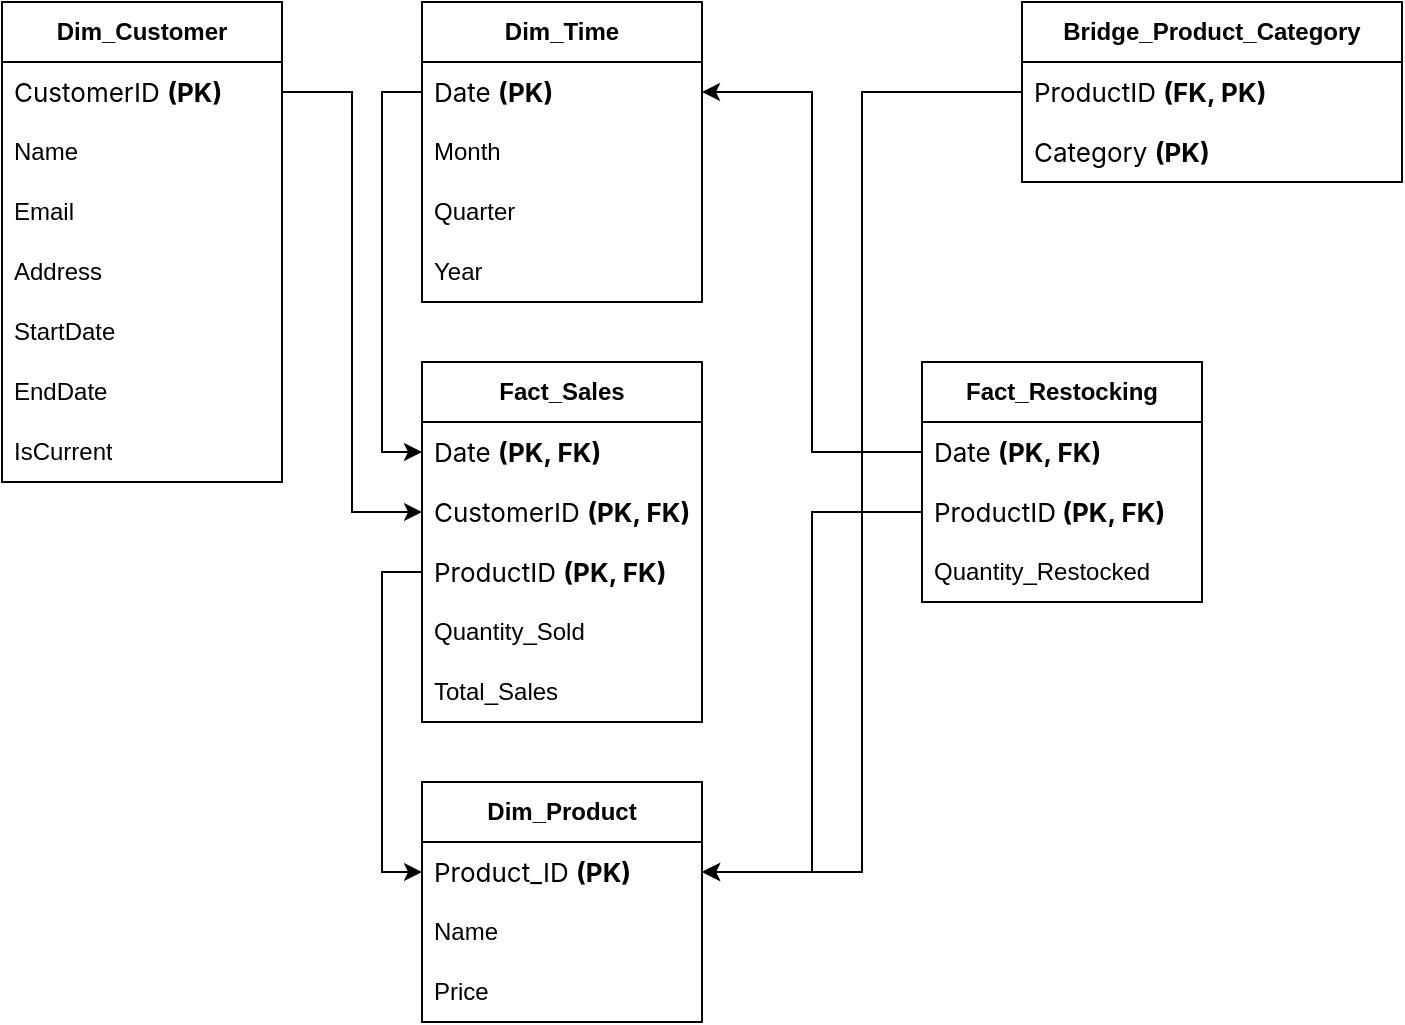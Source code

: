 <mxfile version="27.1.5">
  <diagram name="Страница — 1" id="CXULqUmNx9YOhUhC4xkc">
    <mxGraphModel grid="1" page="1" gridSize="10" guides="1" tooltips="1" connect="1" arrows="1" fold="1" pageScale="1" pageWidth="827" pageHeight="1169" math="0" shadow="0">
      <root>
        <mxCell id="0" />
        <mxCell id="1" parent="0" />
        <mxCell id="qWQkdjZ5Y740RFHdvfB2-15" value="&lt;span style=&quot;font-weight: 700;&quot;&gt;Dim_Customer&lt;/span&gt;" style="swimlane;fontStyle=0;childLayout=stackLayout;horizontal=1;startSize=30;horizontalStack=0;resizeParent=1;resizeParentMax=0;resizeLast=0;collapsible=1;marginBottom=0;whiteSpace=wrap;html=1;" vertex="1" parent="1">
          <mxGeometry x="40" y="40" width="140" height="240" as="geometry" />
        </mxCell>
        <mxCell id="qWQkdjZ5Y740RFHdvfB2-16" value="&lt;span style=&quot;font-family: -apple-system, BlinkMacSystemFont, Roboto, &amp;quot;Helvetica Neue&amp;quot;, Geneva, &amp;quot;Noto Sans Armenian&amp;quot;, &amp;quot;Noto Sans Bengali&amp;quot;, &amp;quot;Noto Sans Cherokee&amp;quot;, &amp;quot;Noto Sans Devanagari&amp;quot;, &amp;quot;Noto Sans Ethiopic&amp;quot;, &amp;quot;Noto Sans Georgian&amp;quot;, &amp;quot;Noto Sans Hebrew&amp;quot;, &amp;quot;Noto Sans Kannada&amp;quot;, &amp;quot;Noto Sans Khmer&amp;quot;, &amp;quot;Noto Sans Lao&amp;quot;, &amp;quot;Noto Sans Osmanya&amp;quot;, &amp;quot;Noto Sans Tamil&amp;quot;, &amp;quot;Noto Sans Telugu&amp;quot;, &amp;quot;Noto Sans Thai&amp;quot;, arial, Tahoma, verdana, sans-serif; font-size: 13px; white-space-collapse: break-spaces; background-color: rgb(255, 255, 255);&quot;&gt;CustomerID &lt;b&gt;(PK)&lt;/b&gt;&lt;/span&gt;" style="text;strokeColor=none;fillColor=none;align=left;verticalAlign=middle;spacingLeft=4;spacingRight=4;overflow=hidden;points=[[0,0.5],[1,0.5]];portConstraint=eastwest;rotatable=0;whiteSpace=wrap;html=1;" vertex="1" parent="qWQkdjZ5Y740RFHdvfB2-15">
          <mxGeometry y="30" width="140" height="30" as="geometry" />
        </mxCell>
        <mxCell id="qWQkdjZ5Y740RFHdvfB2-17" value="&lt;span style=&quot;text-align: center; text-wrap-mode: nowrap;&quot;&gt;Name&lt;/span&gt;" style="text;strokeColor=none;fillColor=none;align=left;verticalAlign=middle;spacingLeft=4;spacingRight=4;overflow=hidden;points=[[0,0.5],[1,0.5]];portConstraint=eastwest;rotatable=0;whiteSpace=wrap;html=1;" vertex="1" parent="qWQkdjZ5Y740RFHdvfB2-15">
          <mxGeometry y="60" width="140" height="30" as="geometry" />
        </mxCell>
        <mxCell id="qWQkdjZ5Y740RFHdvfB2-18" value="&lt;span style=&quot;text-align: center; text-wrap-mode: nowrap;&quot;&gt;Email&lt;/span&gt;" style="text;strokeColor=none;fillColor=none;align=left;verticalAlign=middle;spacingLeft=4;spacingRight=4;overflow=hidden;points=[[0,0.5],[1,0.5]];portConstraint=eastwest;rotatable=0;whiteSpace=wrap;html=1;" vertex="1" parent="qWQkdjZ5Y740RFHdvfB2-15">
          <mxGeometry y="90" width="140" height="30" as="geometry" />
        </mxCell>
        <mxCell id="qWQkdjZ5Y740RFHdvfB2-19" value="&lt;span style=&quot;text-align: center; text-wrap-mode: nowrap;&quot;&gt;Address&lt;/span&gt;" style="text;strokeColor=none;fillColor=none;align=left;verticalAlign=middle;spacingLeft=4;spacingRight=4;overflow=hidden;points=[[0,0.5],[1,0.5]];portConstraint=eastwest;rotatable=0;whiteSpace=wrap;html=1;" vertex="1" parent="qWQkdjZ5Y740RFHdvfB2-15">
          <mxGeometry y="120" width="140" height="30" as="geometry" />
        </mxCell>
        <mxCell id="qWQkdjZ5Y740RFHdvfB2-20" value="&lt;span style=&quot;text-align: center; text-wrap-mode: nowrap;&quot;&gt;StartDate&lt;/span&gt;" style="text;strokeColor=none;fillColor=none;align=left;verticalAlign=middle;spacingLeft=4;spacingRight=4;overflow=hidden;points=[[0,0.5],[1,0.5]];portConstraint=eastwest;rotatable=0;whiteSpace=wrap;html=1;" vertex="1" parent="qWQkdjZ5Y740RFHdvfB2-15">
          <mxGeometry y="150" width="140" height="30" as="geometry" />
        </mxCell>
        <mxCell id="qWQkdjZ5Y740RFHdvfB2-21" value="EndDate" style="text;strokeColor=none;fillColor=none;align=left;verticalAlign=middle;spacingLeft=4;spacingRight=4;overflow=hidden;points=[[0,0.5],[1,0.5]];portConstraint=eastwest;rotatable=0;whiteSpace=wrap;html=1;" vertex="1" parent="qWQkdjZ5Y740RFHdvfB2-15">
          <mxGeometry y="180" width="140" height="30" as="geometry" />
        </mxCell>
        <mxCell id="qWQkdjZ5Y740RFHdvfB2-42" value="IsCurrent" style="text;strokeColor=none;fillColor=none;align=left;verticalAlign=middle;spacingLeft=4;spacingRight=4;overflow=hidden;points=[[0,0.5],[1,0.5]];portConstraint=eastwest;rotatable=0;whiteSpace=wrap;html=1;" vertex="1" parent="qWQkdjZ5Y740RFHdvfB2-15">
          <mxGeometry y="210" width="140" height="30" as="geometry" />
        </mxCell>
        <mxCell id="qWQkdjZ5Y740RFHdvfB2-22" value="&lt;span style=&quot;font-weight: 700;&quot;&gt;Dim_Time&lt;/span&gt;" style="swimlane;fontStyle=0;childLayout=stackLayout;horizontal=1;startSize=30;horizontalStack=0;resizeParent=1;resizeParentMax=0;resizeLast=0;collapsible=1;marginBottom=0;whiteSpace=wrap;html=1;" vertex="1" parent="1">
          <mxGeometry x="250" y="40" width="140" height="150" as="geometry" />
        </mxCell>
        <mxCell id="qWQkdjZ5Y740RFHdvfB2-23" value="&lt;span style=&quot;font-family: -apple-system, BlinkMacSystemFont, Roboto, &amp;quot;Helvetica Neue&amp;quot;, Geneva, &amp;quot;Noto Sans Armenian&amp;quot;, &amp;quot;Noto Sans Bengali&amp;quot;, &amp;quot;Noto Sans Cherokee&amp;quot;, &amp;quot;Noto Sans Devanagari&amp;quot;, &amp;quot;Noto Sans Ethiopic&amp;quot;, &amp;quot;Noto Sans Georgian&amp;quot;, &amp;quot;Noto Sans Hebrew&amp;quot;, &amp;quot;Noto Sans Kannada&amp;quot;, &amp;quot;Noto Sans Khmer&amp;quot;, &amp;quot;Noto Sans Lao&amp;quot;, &amp;quot;Noto Sans Osmanya&amp;quot;, &amp;quot;Noto Sans Tamil&amp;quot;, &amp;quot;Noto Sans Telugu&amp;quot;, &amp;quot;Noto Sans Thai&amp;quot;, arial, Tahoma, verdana, sans-serif; font-size: 13px; white-space-collapse: break-spaces; background-color: rgb(255, 255, 255);&quot;&gt;Date &lt;b&gt;(PK)&lt;/b&gt;&lt;/span&gt;" style="text;strokeColor=none;fillColor=none;align=left;verticalAlign=middle;spacingLeft=4;spacingRight=4;overflow=hidden;points=[[0,0.5],[1,0.5]];portConstraint=eastwest;rotatable=0;whiteSpace=wrap;html=1;" vertex="1" parent="qWQkdjZ5Y740RFHdvfB2-22">
          <mxGeometry y="30" width="140" height="30" as="geometry" />
        </mxCell>
        <mxCell id="qWQkdjZ5Y740RFHdvfB2-24" value="Month" style="text;strokeColor=none;fillColor=none;align=left;verticalAlign=middle;spacingLeft=4;spacingRight=4;overflow=hidden;points=[[0,0.5],[1,0.5]];portConstraint=eastwest;rotatable=0;whiteSpace=wrap;html=1;" vertex="1" parent="qWQkdjZ5Y740RFHdvfB2-22">
          <mxGeometry y="60" width="140" height="30" as="geometry" />
        </mxCell>
        <mxCell id="qWQkdjZ5Y740RFHdvfB2-25" value="Quarter" style="text;strokeColor=none;fillColor=none;align=left;verticalAlign=middle;spacingLeft=4;spacingRight=4;overflow=hidden;points=[[0,0.5],[1,0.5]];portConstraint=eastwest;rotatable=0;whiteSpace=wrap;html=1;" vertex="1" parent="qWQkdjZ5Y740RFHdvfB2-22">
          <mxGeometry y="90" width="140" height="30" as="geometry" />
        </mxCell>
        <mxCell id="qWQkdjZ5Y740RFHdvfB2-43" value="Year" style="text;strokeColor=none;fillColor=none;align=left;verticalAlign=middle;spacingLeft=4;spacingRight=4;overflow=hidden;points=[[0,0.5],[1,0.5]];portConstraint=eastwest;rotatable=0;whiteSpace=wrap;html=1;" vertex="1" parent="qWQkdjZ5Y740RFHdvfB2-22">
          <mxGeometry y="120" width="140" height="30" as="geometry" />
        </mxCell>
        <mxCell id="qWQkdjZ5Y740RFHdvfB2-26" value="&lt;span style=&quot;font-weight: 700;&quot;&gt;Dim_Product&lt;/span&gt;" style="swimlane;fontStyle=0;childLayout=stackLayout;horizontal=1;startSize=30;horizontalStack=0;resizeParent=1;resizeParentMax=0;resizeLast=0;collapsible=1;marginBottom=0;whiteSpace=wrap;html=1;" vertex="1" parent="1">
          <mxGeometry x="250" y="430" width="140" height="120" as="geometry" />
        </mxCell>
        <mxCell id="qWQkdjZ5Y740RFHdvfB2-27" value="&lt;span style=&quot;font-family: -apple-system, BlinkMacSystemFont, Roboto, &amp;quot;Helvetica Neue&amp;quot;, Geneva, &amp;quot;Noto Sans Armenian&amp;quot;, &amp;quot;Noto Sans Bengali&amp;quot;, &amp;quot;Noto Sans Cherokee&amp;quot;, &amp;quot;Noto Sans Devanagari&amp;quot;, &amp;quot;Noto Sans Ethiopic&amp;quot;, &amp;quot;Noto Sans Georgian&amp;quot;, &amp;quot;Noto Sans Hebrew&amp;quot;, &amp;quot;Noto Sans Kannada&amp;quot;, &amp;quot;Noto Sans Khmer&amp;quot;, &amp;quot;Noto Sans Lao&amp;quot;, &amp;quot;Noto Sans Osmanya&amp;quot;, &amp;quot;Noto Sans Tamil&amp;quot;, &amp;quot;Noto Sans Telugu&amp;quot;, &amp;quot;Noto Sans Thai&amp;quot;, arial, Tahoma, verdana, sans-serif; font-size: 13px; white-space-collapse: break-spaces; background-color: rgb(255, 255, 255);&quot;&gt;Product_ID &lt;b&gt;(PK)&lt;/b&gt;&lt;/span&gt;" style="text;strokeColor=none;fillColor=none;align=left;verticalAlign=middle;spacingLeft=4;spacingRight=4;overflow=hidden;points=[[0,0.5],[1,0.5]];portConstraint=eastwest;rotatable=0;whiteSpace=wrap;html=1;" vertex="1" parent="qWQkdjZ5Y740RFHdvfB2-26">
          <mxGeometry y="30" width="140" height="30" as="geometry" />
        </mxCell>
        <mxCell id="qWQkdjZ5Y740RFHdvfB2-28" value="Name" style="text;strokeColor=none;fillColor=none;align=left;verticalAlign=middle;spacingLeft=4;spacingRight=4;overflow=hidden;points=[[0,0.5],[1,0.5]];portConstraint=eastwest;rotatable=0;whiteSpace=wrap;html=1;" vertex="1" parent="qWQkdjZ5Y740RFHdvfB2-26">
          <mxGeometry y="60" width="140" height="30" as="geometry" />
        </mxCell>
        <mxCell id="qWQkdjZ5Y740RFHdvfB2-29" value="Price" style="text;strokeColor=none;fillColor=none;align=left;verticalAlign=middle;spacingLeft=4;spacingRight=4;overflow=hidden;points=[[0,0.5],[1,0.5]];portConstraint=eastwest;rotatable=0;whiteSpace=wrap;html=1;" vertex="1" parent="qWQkdjZ5Y740RFHdvfB2-26">
          <mxGeometry y="90" width="140" height="30" as="geometry" />
        </mxCell>
        <mxCell id="qWQkdjZ5Y740RFHdvfB2-30" value="&lt;span style=&quot;font-weight: 700;&quot;&gt;Fact_Sales&lt;/span&gt;" style="swimlane;fontStyle=0;childLayout=stackLayout;horizontal=1;startSize=30;horizontalStack=0;resizeParent=1;resizeParentMax=0;resizeLast=0;collapsible=1;marginBottom=0;whiteSpace=wrap;html=1;" vertex="1" parent="1">
          <mxGeometry x="250" y="220" width="140" height="180" as="geometry" />
        </mxCell>
        <mxCell id="qWQkdjZ5Y740RFHdvfB2-31" value="&lt;span style=&quot;font-family: -apple-system, BlinkMacSystemFont, Roboto, &amp;quot;Helvetica Neue&amp;quot;, Geneva, &amp;quot;Noto Sans Armenian&amp;quot;, &amp;quot;Noto Sans Bengali&amp;quot;, &amp;quot;Noto Sans Cherokee&amp;quot;, &amp;quot;Noto Sans Devanagari&amp;quot;, &amp;quot;Noto Sans Ethiopic&amp;quot;, &amp;quot;Noto Sans Georgian&amp;quot;, &amp;quot;Noto Sans Hebrew&amp;quot;, &amp;quot;Noto Sans Kannada&amp;quot;, &amp;quot;Noto Sans Khmer&amp;quot;, &amp;quot;Noto Sans Lao&amp;quot;, &amp;quot;Noto Sans Osmanya&amp;quot;, &amp;quot;Noto Sans Tamil&amp;quot;, &amp;quot;Noto Sans Telugu&amp;quot;, &amp;quot;Noto Sans Thai&amp;quot;, arial, Tahoma, verdana, sans-serif; font-size: 13px; white-space-collapse: break-spaces; background-color: rgb(255, 255, 255);&quot;&gt;Date &lt;b&gt;(PK, FK)&lt;/b&gt;&lt;/span&gt;" style="text;strokeColor=none;fillColor=none;align=left;verticalAlign=middle;spacingLeft=4;spacingRight=4;overflow=hidden;points=[[0,0.5],[1,0.5]];portConstraint=eastwest;rotatable=0;whiteSpace=wrap;html=1;" vertex="1" parent="qWQkdjZ5Y740RFHdvfB2-30">
          <mxGeometry y="30" width="140" height="30" as="geometry" />
        </mxCell>
        <mxCell id="qWQkdjZ5Y740RFHdvfB2-32" value="&lt;span style=&quot;font-family: -apple-system, BlinkMacSystemFont, Roboto, &amp;quot;Helvetica Neue&amp;quot;, Geneva, &amp;quot;Noto Sans Armenian&amp;quot;, &amp;quot;Noto Sans Bengali&amp;quot;, &amp;quot;Noto Sans Cherokee&amp;quot;, &amp;quot;Noto Sans Devanagari&amp;quot;, &amp;quot;Noto Sans Ethiopic&amp;quot;, &amp;quot;Noto Sans Georgian&amp;quot;, &amp;quot;Noto Sans Hebrew&amp;quot;, &amp;quot;Noto Sans Kannada&amp;quot;, &amp;quot;Noto Sans Khmer&amp;quot;, &amp;quot;Noto Sans Lao&amp;quot;, &amp;quot;Noto Sans Osmanya&amp;quot;, &amp;quot;Noto Sans Tamil&amp;quot;, &amp;quot;Noto Sans Telugu&amp;quot;, &amp;quot;Noto Sans Thai&amp;quot;, arial, Tahoma, verdana, sans-serif; font-size: 13px; white-space-collapse: break-spaces; background-color: rgb(255, 255, 255);&quot;&gt;CustomerID &lt;b&gt;(PK, FK)&lt;/b&gt;&lt;/span&gt;" style="text;strokeColor=none;fillColor=none;align=left;verticalAlign=middle;spacingLeft=4;spacingRight=4;overflow=hidden;points=[[0,0.5],[1,0.5]];portConstraint=eastwest;rotatable=0;whiteSpace=wrap;html=1;" vertex="1" parent="qWQkdjZ5Y740RFHdvfB2-30">
          <mxGeometry y="60" width="140" height="30" as="geometry" />
        </mxCell>
        <mxCell id="qWQkdjZ5Y740RFHdvfB2-33" value="&lt;span style=&quot;font-family: -apple-system, BlinkMacSystemFont, Roboto, &amp;quot;Helvetica Neue&amp;quot;, Geneva, &amp;quot;Noto Sans Armenian&amp;quot;, &amp;quot;Noto Sans Bengali&amp;quot;, &amp;quot;Noto Sans Cherokee&amp;quot;, &amp;quot;Noto Sans Devanagari&amp;quot;, &amp;quot;Noto Sans Ethiopic&amp;quot;, &amp;quot;Noto Sans Georgian&amp;quot;, &amp;quot;Noto Sans Hebrew&amp;quot;, &amp;quot;Noto Sans Kannada&amp;quot;, &amp;quot;Noto Sans Khmer&amp;quot;, &amp;quot;Noto Sans Lao&amp;quot;, &amp;quot;Noto Sans Osmanya&amp;quot;, &amp;quot;Noto Sans Tamil&amp;quot;, &amp;quot;Noto Sans Telugu&amp;quot;, &amp;quot;Noto Sans Thai&amp;quot;, arial, Tahoma, verdana, sans-serif; font-size: 13px; white-space-collapse: break-spaces; background-color: rgb(255, 255, 255);&quot;&gt;ProductID &lt;b&gt;(PK, FK)&lt;/b&gt;&lt;/span&gt;" style="text;strokeColor=none;fillColor=none;align=left;verticalAlign=middle;spacingLeft=4;spacingRight=4;overflow=hidden;points=[[0,0.5],[1,0.5]];portConstraint=eastwest;rotatable=0;whiteSpace=wrap;html=1;" vertex="1" parent="qWQkdjZ5Y740RFHdvfB2-30">
          <mxGeometry y="90" width="140" height="30" as="geometry" />
        </mxCell>
        <mxCell id="qWQkdjZ5Y740RFHdvfB2-44" value="Quantity_Sold" style="text;strokeColor=none;fillColor=none;align=left;verticalAlign=middle;spacingLeft=4;spacingRight=4;overflow=hidden;points=[[0,0.5],[1,0.5]];portConstraint=eastwest;rotatable=0;whiteSpace=wrap;html=1;" vertex="1" parent="qWQkdjZ5Y740RFHdvfB2-30">
          <mxGeometry y="120" width="140" height="30" as="geometry" />
        </mxCell>
        <mxCell id="qWQkdjZ5Y740RFHdvfB2-45" value="Total_Sales" style="text;strokeColor=none;fillColor=none;align=left;verticalAlign=middle;spacingLeft=4;spacingRight=4;overflow=hidden;points=[[0,0.5],[1,0.5]];portConstraint=eastwest;rotatable=0;whiteSpace=wrap;html=1;" vertex="1" parent="qWQkdjZ5Y740RFHdvfB2-30">
          <mxGeometry y="150" width="140" height="30" as="geometry" />
        </mxCell>
        <mxCell id="qWQkdjZ5Y740RFHdvfB2-34" value="&lt;b&gt;Fact_Restocking&lt;/b&gt;" style="swimlane;fontStyle=0;childLayout=stackLayout;horizontal=1;startSize=30;horizontalStack=0;resizeParent=1;resizeParentMax=0;resizeLast=0;collapsible=1;marginBottom=0;whiteSpace=wrap;html=1;" vertex="1" parent="1">
          <mxGeometry x="500" y="220" width="140" height="120" as="geometry" />
        </mxCell>
        <mxCell id="qWQkdjZ5Y740RFHdvfB2-35" value="&lt;span style=&quot;font-family: -apple-system, BlinkMacSystemFont, Roboto, &amp;quot;Helvetica Neue&amp;quot;, Geneva, &amp;quot;Noto Sans Armenian&amp;quot;, &amp;quot;Noto Sans Bengali&amp;quot;, &amp;quot;Noto Sans Cherokee&amp;quot;, &amp;quot;Noto Sans Devanagari&amp;quot;, &amp;quot;Noto Sans Ethiopic&amp;quot;, &amp;quot;Noto Sans Georgian&amp;quot;, &amp;quot;Noto Sans Hebrew&amp;quot;, &amp;quot;Noto Sans Kannada&amp;quot;, &amp;quot;Noto Sans Khmer&amp;quot;, &amp;quot;Noto Sans Lao&amp;quot;, &amp;quot;Noto Sans Osmanya&amp;quot;, &amp;quot;Noto Sans Tamil&amp;quot;, &amp;quot;Noto Sans Telugu&amp;quot;, &amp;quot;Noto Sans Thai&amp;quot;, arial, Tahoma, verdana, sans-serif; font-size: 13px; white-space-collapse: break-spaces; background-color: rgb(255, 255, 255);&quot;&gt;Date &lt;b&gt;(PK, FK)&lt;/b&gt;&lt;/span&gt;" style="text;strokeColor=none;fillColor=none;align=left;verticalAlign=middle;spacingLeft=4;spacingRight=4;overflow=hidden;points=[[0,0.5],[1,0.5]];portConstraint=eastwest;rotatable=0;whiteSpace=wrap;html=1;" vertex="1" parent="qWQkdjZ5Y740RFHdvfB2-34">
          <mxGeometry y="30" width="140" height="30" as="geometry" />
        </mxCell>
        <mxCell id="qWQkdjZ5Y740RFHdvfB2-36" value="&lt;span style=&quot;font-family: -apple-system, BlinkMacSystemFont, Roboto, &amp;quot;Helvetica Neue&amp;quot;, Geneva, &amp;quot;Noto Sans Armenian&amp;quot;, &amp;quot;Noto Sans Bengali&amp;quot;, &amp;quot;Noto Sans Cherokee&amp;quot;, &amp;quot;Noto Sans Devanagari&amp;quot;, &amp;quot;Noto Sans Ethiopic&amp;quot;, &amp;quot;Noto Sans Georgian&amp;quot;, &amp;quot;Noto Sans Hebrew&amp;quot;, &amp;quot;Noto Sans Kannada&amp;quot;, &amp;quot;Noto Sans Khmer&amp;quot;, &amp;quot;Noto Sans Lao&amp;quot;, &amp;quot;Noto Sans Osmanya&amp;quot;, &amp;quot;Noto Sans Tamil&amp;quot;, &amp;quot;Noto Sans Telugu&amp;quot;, &amp;quot;Noto Sans Thai&amp;quot;, arial, Tahoma, verdana, sans-serif; font-size: 13px; white-space-collapse: break-spaces; background-color: rgb(255, 255, 255);&quot;&gt;ProductID&lt;b&gt; (PK, FK)&lt;/b&gt;&lt;/span&gt;" style="text;strokeColor=none;fillColor=none;align=left;verticalAlign=middle;spacingLeft=4;spacingRight=4;overflow=hidden;points=[[0,0.5],[1,0.5]];portConstraint=eastwest;rotatable=0;whiteSpace=wrap;html=1;" vertex="1" parent="qWQkdjZ5Y740RFHdvfB2-34">
          <mxGeometry y="60" width="140" height="30" as="geometry" />
        </mxCell>
        <mxCell id="qWQkdjZ5Y740RFHdvfB2-46" value="Quantity_Restocked" style="text;strokeColor=none;fillColor=none;align=left;verticalAlign=middle;spacingLeft=4;spacingRight=4;overflow=hidden;points=[[0,0.5],[1,0.5]];portConstraint=eastwest;rotatable=0;whiteSpace=wrap;html=1;" vertex="1" parent="qWQkdjZ5Y740RFHdvfB2-34">
          <mxGeometry y="90" width="140" height="30" as="geometry" />
        </mxCell>
        <mxCell id="qWQkdjZ5Y740RFHdvfB2-38" value="&lt;b&gt;Bridge_Product_Category&lt;/b&gt;" style="swimlane;fontStyle=0;childLayout=stackLayout;horizontal=1;startSize=30;horizontalStack=0;resizeParent=1;resizeParentMax=0;resizeLast=0;collapsible=1;marginBottom=0;whiteSpace=wrap;html=1;" vertex="1" parent="1">
          <mxGeometry x="550" y="40" width="190" height="90" as="geometry" />
        </mxCell>
        <mxCell id="qWQkdjZ5Y740RFHdvfB2-39" value="&lt;span style=&quot;font-family: -apple-system, BlinkMacSystemFont, Roboto, &amp;quot;Helvetica Neue&amp;quot;, Geneva, &amp;quot;Noto Sans Armenian&amp;quot;, &amp;quot;Noto Sans Bengali&amp;quot;, &amp;quot;Noto Sans Cherokee&amp;quot;, &amp;quot;Noto Sans Devanagari&amp;quot;, &amp;quot;Noto Sans Ethiopic&amp;quot;, &amp;quot;Noto Sans Georgian&amp;quot;, &amp;quot;Noto Sans Hebrew&amp;quot;, &amp;quot;Noto Sans Kannada&amp;quot;, &amp;quot;Noto Sans Khmer&amp;quot;, &amp;quot;Noto Sans Lao&amp;quot;, &amp;quot;Noto Sans Osmanya&amp;quot;, &amp;quot;Noto Sans Tamil&amp;quot;, &amp;quot;Noto Sans Telugu&amp;quot;, &amp;quot;Noto Sans Thai&amp;quot;, arial, Tahoma, verdana, sans-serif; font-size: 13px; white-space-collapse: break-spaces; background-color: rgb(255, 255, 255);&quot;&gt;ProductID &lt;b&gt;(FK, PK)&lt;/b&gt;&lt;/span&gt;" style="text;strokeColor=none;fillColor=none;align=left;verticalAlign=middle;spacingLeft=4;spacingRight=4;overflow=hidden;points=[[0,0.5],[1,0.5]];portConstraint=eastwest;rotatable=0;whiteSpace=wrap;html=1;" vertex="1" parent="qWQkdjZ5Y740RFHdvfB2-38">
          <mxGeometry y="30" width="190" height="30" as="geometry" />
        </mxCell>
        <mxCell id="qWQkdjZ5Y740RFHdvfB2-40" value="&lt;span style=&quot;font-family: -apple-system, BlinkMacSystemFont, Roboto, &amp;quot;Helvetica Neue&amp;quot;, Geneva, &amp;quot;Noto Sans Armenian&amp;quot;, &amp;quot;Noto Sans Bengali&amp;quot;, &amp;quot;Noto Sans Cherokee&amp;quot;, &amp;quot;Noto Sans Devanagari&amp;quot;, &amp;quot;Noto Sans Ethiopic&amp;quot;, &amp;quot;Noto Sans Georgian&amp;quot;, &amp;quot;Noto Sans Hebrew&amp;quot;, &amp;quot;Noto Sans Kannada&amp;quot;, &amp;quot;Noto Sans Khmer&amp;quot;, &amp;quot;Noto Sans Lao&amp;quot;, &amp;quot;Noto Sans Osmanya&amp;quot;, &amp;quot;Noto Sans Tamil&amp;quot;, &amp;quot;Noto Sans Telugu&amp;quot;, &amp;quot;Noto Sans Thai&amp;quot;, arial, Tahoma, verdana, sans-serif; font-size: 13px; white-space-collapse: break-spaces; background-color: rgb(255, 255, 255);&quot;&gt;Category &lt;b&gt;(PK)&lt;/b&gt;&lt;/span&gt;" style="text;strokeColor=none;fillColor=none;align=left;verticalAlign=middle;spacingLeft=4;spacingRight=4;overflow=hidden;points=[[0,0.5],[1,0.5]];portConstraint=eastwest;rotatable=0;whiteSpace=wrap;html=1;" vertex="1" parent="qWQkdjZ5Y740RFHdvfB2-38">
          <mxGeometry y="60" width="190" height="30" as="geometry" />
        </mxCell>
        <mxCell id="zOPk8dXmLL0GUtv0jmvd-1" style="edgeStyle=orthogonalEdgeStyle;rounded=0;orthogonalLoop=1;jettySize=auto;html=1;exitX=1;exitY=0.5;exitDx=0;exitDy=0;entryX=0;entryY=0.5;entryDx=0;entryDy=0;" edge="1" parent="1" source="qWQkdjZ5Y740RFHdvfB2-16" target="qWQkdjZ5Y740RFHdvfB2-32">
          <mxGeometry relative="1" as="geometry" />
        </mxCell>
        <mxCell id="zOPk8dXmLL0GUtv0jmvd-3" style="edgeStyle=orthogonalEdgeStyle;rounded=0;orthogonalLoop=1;jettySize=auto;html=1;exitX=0;exitY=0.5;exitDx=0;exitDy=0;entryX=0;entryY=0.5;entryDx=0;entryDy=0;" edge="1" parent="1" source="qWQkdjZ5Y740RFHdvfB2-23" target="qWQkdjZ5Y740RFHdvfB2-31">
          <mxGeometry relative="1" as="geometry" />
        </mxCell>
        <mxCell id="zOPk8dXmLL0GUtv0jmvd-9" style="edgeStyle=orthogonalEdgeStyle;rounded=0;orthogonalLoop=1;jettySize=auto;html=1;exitX=0;exitY=0.5;exitDx=0;exitDy=0;entryX=0;entryY=0.5;entryDx=0;entryDy=0;" edge="1" parent="1" source="qWQkdjZ5Y740RFHdvfB2-33" target="qWQkdjZ5Y740RFHdvfB2-27">
          <mxGeometry relative="1" as="geometry" />
        </mxCell>
        <mxCell id="zOPk8dXmLL0GUtv0jmvd-10" style="edgeStyle=orthogonalEdgeStyle;rounded=0;orthogonalLoop=1;jettySize=auto;html=1;exitX=0;exitY=0.5;exitDx=0;exitDy=0;entryX=1;entryY=0.5;entryDx=0;entryDy=0;" edge="1" parent="1" source="qWQkdjZ5Y740RFHdvfB2-36" target="qWQkdjZ5Y740RFHdvfB2-27">
          <mxGeometry relative="1" as="geometry" />
        </mxCell>
        <mxCell id="zOPk8dXmLL0GUtv0jmvd-11" style="edgeStyle=orthogonalEdgeStyle;rounded=0;orthogonalLoop=1;jettySize=auto;html=1;exitX=0;exitY=0.5;exitDx=0;exitDy=0;entryX=1;entryY=0.5;entryDx=0;entryDy=0;" edge="1" parent="1" source="qWQkdjZ5Y740RFHdvfB2-39" target="qWQkdjZ5Y740RFHdvfB2-27">
          <mxGeometry relative="1" as="geometry" />
        </mxCell>
        <mxCell id="zOPk8dXmLL0GUtv0jmvd-12" style="edgeStyle=orthogonalEdgeStyle;rounded=0;orthogonalLoop=1;jettySize=auto;html=1;exitX=0;exitY=0.5;exitDx=0;exitDy=0;entryX=1;entryY=0.5;entryDx=0;entryDy=0;" edge="1" parent="1" source="qWQkdjZ5Y740RFHdvfB2-35" target="qWQkdjZ5Y740RFHdvfB2-23">
          <mxGeometry relative="1" as="geometry" />
        </mxCell>
      </root>
    </mxGraphModel>
  </diagram>
</mxfile>
